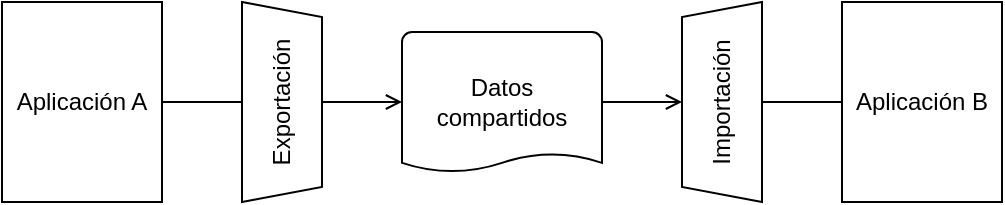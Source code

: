 <mxfile>
    <diagram id="PhueQTqiLwWuwRucKA9R" name="Page-1">
        <mxGraphModel dx="536" dy="261" grid="1" gridSize="10" guides="1" tooltips="1" connect="1" arrows="1" fold="1" page="1" pageScale="1" pageWidth="850" pageHeight="1100" math="0" shadow="0">
            <root>
                <mxCell id="0"/>
                <mxCell id="1" parent="0"/>
                <mxCell id="10" value="" style="edgeStyle=none;html=1;endArrow=none;endFill=0;strokeColor=light-dark(#000000,#006EAF);fontColor=light-dark(#000000,#006EAF);" parent="1" source="2" target="6" edge="1">
                    <mxGeometry relative="1" as="geometry"/>
                </mxCell>
                <mxCell id="2" value="Aplicación A" style="rounded=0;whiteSpace=wrap;html=1;strokeColor=light-dark(#000000,#006EAF);fontColor=light-dark(#000000,#006EAF);fillColor=none;" parent="1" vertex="1">
                    <mxGeometry x="40" y="155" width="80" height="100" as="geometry"/>
                </mxCell>
                <mxCell id="3" value="Aplicación B" style="rounded=0;whiteSpace=wrap;html=1;strokeColor=light-dark(#000000,#006EAF);fontColor=light-dark(#000000,#006EAF);fillColor=none;" parent="1" vertex="1">
                    <mxGeometry x="460" y="155" width="80" height="100" as="geometry"/>
                </mxCell>
                <mxCell id="9" value="" style="edgeStyle=none;html=1;endArrow=open;endFill=0;strokeColor=light-dark(#000000,#006EAF);fontColor=light-dark(#000000,#006EAF);" parent="1" source="5" target="7" edge="1">
                    <mxGeometry relative="1" as="geometry"/>
                </mxCell>
                <mxCell id="5" value="Datos compartidos" style="strokeWidth=1;html=1;shape=mxgraph.flowchart.document2;whiteSpace=wrap;size=0.131;movable=1;resizable=1;rotatable=1;deletable=1;editable=1;locked=0;connectable=1;strokeColor=light-dark(#000000,#006EAF);fontColor=light-dark(#000000,#006EAF);fillColor=none;" parent="1" vertex="1">
                    <mxGeometry x="240" y="170" width="100" height="70" as="geometry"/>
                </mxCell>
                <mxCell id="8" value="" style="edgeStyle=none;html=1;endArrow=open;endFill=0;strokeColor=light-dark(#000000,#006EAF);fontColor=light-dark(#000000,#006EAF);" parent="1" source="6" target="5" edge="1">
                    <mxGeometry relative="1" as="geometry"/>
                </mxCell>
                <mxCell id="6" value="Exportación" style="verticalLabelPosition=middle;verticalAlign=middle;html=1;shape=trapezoid;perimeter=trapezoidPerimeter;whiteSpace=wrap;size=0.075;arcSize=10;flipV=1;labelPosition=center;align=center;rotation=-90;strokeColor=light-dark(#000000,#006EAF);fontColor=light-dark(#000000,#006EAF);fillColor=none;" parent="1" vertex="1">
                    <mxGeometry x="130" y="185" width="100" height="40" as="geometry"/>
                </mxCell>
                <mxCell id="11" value="" style="edgeStyle=none;html=1;endArrow=none;endFill=0;strokeColor=light-dark(#000000,#006EAF);fontColor=light-dark(#000000,#006EAF);" parent="1" source="7" target="3" edge="1">
                    <mxGeometry relative="1" as="geometry"/>
                </mxCell>
                <mxCell id="7" value="Importación" style="verticalLabelPosition=middle;verticalAlign=middle;html=1;shape=trapezoid;perimeter=trapezoidPerimeter;whiteSpace=wrap;size=0.075;arcSize=10;flipV=0;labelPosition=center;align=center;rotation=-90;strokeColor=light-dark(#000000,#006EAF);fontColor=light-dark(#000000,#006EAF);fillColor=none;" parent="1" vertex="1">
                    <mxGeometry x="350" y="185" width="100" height="40" as="geometry"/>
                </mxCell>
            </root>
        </mxGraphModel>
    </diagram>
</mxfile>